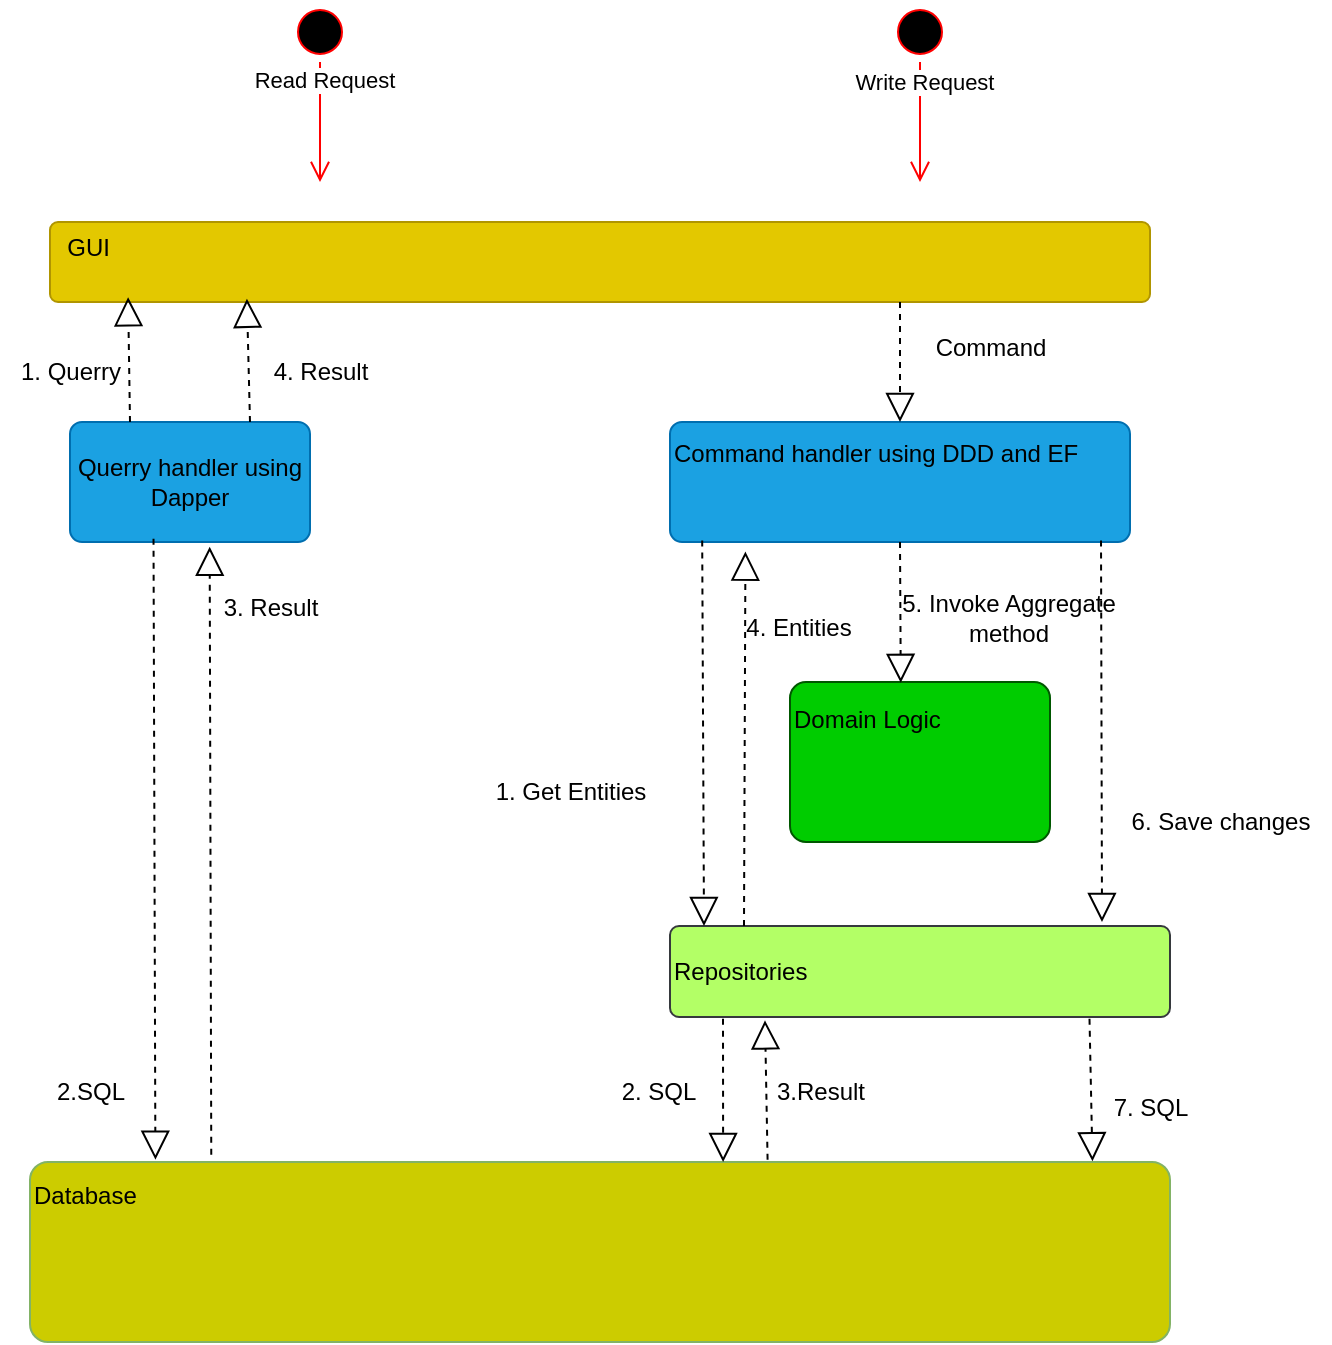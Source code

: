<mxfile version="28.2.4">
  <diagram id="BaAcngziUW9fRk0FJBrI" name="Bai 8">
    <mxGraphModel dx="1142" dy="464" grid="1" gridSize="10" guides="1" tooltips="1" connect="1" arrows="1" fold="1" page="1" pageScale="1" pageWidth="827" pageHeight="1169" math="0" shadow="0">
      <root>
        <mxCell id="0" />
        <mxCell id="1" parent="0" />
        <mxCell id="4b7WdvLhlvDWg46baUhU-2" value="" style="ellipse;html=1;shape=startState;fillColor=#000000;strokeColor=#ff0000;" parent="1" vertex="1">
          <mxGeometry x="250" y="100" width="30" height="30" as="geometry" />
        </mxCell>
        <mxCell id="4b7WdvLhlvDWg46baUhU-3" value="" style="edgeStyle=orthogonalEdgeStyle;html=1;verticalAlign=bottom;endArrow=open;endSize=8;strokeColor=#ff0000;rounded=0;" parent="1" source="4b7WdvLhlvDWg46baUhU-2" edge="1">
          <mxGeometry relative="1" as="geometry">
            <mxPoint x="265" y="190" as="targetPoint" />
          </mxGeometry>
        </mxCell>
        <mxCell id="4b7WdvLhlvDWg46baUhU-24" value="Read Request" style="edgeLabel;html=1;align=center;verticalAlign=middle;resizable=0;points=[];" parent="4b7WdvLhlvDWg46baUhU-3" vertex="1" connectable="0">
          <mxGeometry x="-0.696" y="2" relative="1" as="geometry">
            <mxPoint as="offset" />
          </mxGeometry>
        </mxCell>
        <mxCell id="4b7WdvLhlvDWg46baUhU-4" value="" style="ellipse;html=1;shape=startState;fillColor=#000000;strokeColor=#ff0000;" parent="1" vertex="1">
          <mxGeometry x="550" y="100" width="30" height="30" as="geometry" />
        </mxCell>
        <mxCell id="4b7WdvLhlvDWg46baUhU-5" value="" style="edgeStyle=orthogonalEdgeStyle;html=1;verticalAlign=bottom;endArrow=open;endSize=8;strokeColor=#ff0000;rounded=0;" parent="1" source="4b7WdvLhlvDWg46baUhU-4" edge="1">
          <mxGeometry relative="1" as="geometry">
            <mxPoint x="565" y="190" as="targetPoint" />
          </mxGeometry>
        </mxCell>
        <mxCell id="4b7WdvLhlvDWg46baUhU-25" value="Write Request" style="edgeLabel;html=1;align=center;verticalAlign=middle;resizable=0;points=[];" parent="4b7WdvLhlvDWg46baUhU-5" vertex="1" connectable="0">
          <mxGeometry x="-0.663" y="2" relative="1" as="geometry">
            <mxPoint as="offset" />
          </mxGeometry>
        </mxCell>
        <mxCell id="4b7WdvLhlvDWg46baUhU-6" value="&lt;div&gt;&lt;br&gt;&lt;/div&gt;&amp;nbsp; GUI&lt;div&gt;&lt;br&gt;&lt;/div&gt;&lt;div&gt;&lt;br&gt;&lt;/div&gt;" style="rounded=1;arcSize=10;whiteSpace=wrap;html=1;align=left;fillColor=#e3c800;fontColor=#000000;strokeColor=#B09500;" parent="1" vertex="1">
          <mxGeometry x="130" y="210" width="550" height="40" as="geometry" />
        </mxCell>
        <mxCell id="4b7WdvLhlvDWg46baUhU-7" value="&lt;font style=&quot;color: rgb(0, 0, 0);&quot;&gt;Querry handler using Dapper&lt;/font&gt;" style="rounded=1;arcSize=10;whiteSpace=wrap;html=1;align=center;fillColor=#1ba1e2;strokeColor=#006EAF;fontColor=#ffffff;" parent="1" vertex="1">
          <mxGeometry x="140" y="310" width="120" height="60" as="geometry" />
        </mxCell>
        <mxCell id="4b7WdvLhlvDWg46baUhU-8" value="&lt;font style=&quot;color: rgb(0, 0, 0);&quot;&gt;Command handler using DDD and EF&lt;/font&gt;&lt;div&gt;&lt;font style=&quot;color: rgb(0, 0, 0);&quot;&gt;&lt;br&gt;&lt;/font&gt;&lt;/div&gt;&lt;div&gt;&lt;br&gt;&lt;/div&gt;" style="rounded=1;arcSize=10;whiteSpace=wrap;html=1;align=left;fillColor=#1ba1e2;fontColor=#ffffff;strokeColor=#006EAF;" parent="1" vertex="1">
          <mxGeometry x="440" y="310" width="230" height="60" as="geometry" />
        </mxCell>
        <mxCell id="4b7WdvLhlvDWg46baUhU-9" value="&lt;font style=&quot;color: rgb(0, 0, 0);&quot;&gt;Domain Logic&lt;/font&gt;&lt;div&gt;&lt;font style=&quot;color: rgb(0, 0, 0);&quot;&gt;&lt;br&gt;&lt;/font&gt;&lt;/div&gt;&lt;div&gt;&lt;font style=&quot;color: rgb(0, 0, 0);&quot;&gt;&lt;br&gt;&lt;/font&gt;&lt;/div&gt;&lt;div&gt;&lt;br&gt;&lt;/div&gt;" style="rounded=1;arcSize=10;whiteSpace=wrap;html=1;align=left;fillColor=#00CC00;fontColor=#ffffff;strokeColor=#005700;" parent="1" vertex="1">
          <mxGeometry x="500" y="440" width="130" height="80" as="geometry" />
        </mxCell>
        <mxCell id="4b7WdvLhlvDWg46baUhU-10" value="Repositories" style="rounded=1;arcSize=10;whiteSpace=wrap;html=1;align=left;fillColor=#B3FF66;strokeColor=#36393d;gradientColor=none;" parent="1" vertex="1">
          <mxGeometry x="440" y="562" width="250" height="45.5" as="geometry" />
        </mxCell>
        <mxCell id="4b7WdvLhlvDWg46baUhU-11" value="Database&lt;div&gt;&lt;br&gt;&lt;/div&gt;&lt;div&gt;&lt;br&gt;&lt;/div&gt;&lt;div&gt;&lt;br&gt;&lt;/div&gt;&lt;div&gt;&lt;br&gt;&lt;/div&gt;" style="rounded=1;arcSize=10;whiteSpace=wrap;html=1;align=left;fillColor=#CCCC00;strokeColor=#82b366;" parent="1" vertex="1">
          <mxGeometry x="120" y="680" width="570" height="90" as="geometry" />
        </mxCell>
        <mxCell id="4b7WdvLhlvDWg46baUhU-12" value="" style="endArrow=block;dashed=1;endFill=0;endSize=12;html=1;rounded=0;exitX=0.25;exitY=0;exitDx=0;exitDy=0;entryX=0.071;entryY=0.94;entryDx=0;entryDy=0;entryPerimeter=0;" parent="1" source="4b7WdvLhlvDWg46baUhU-7" target="4b7WdvLhlvDWg46baUhU-6" edge="1">
          <mxGeometry width="160" relative="1" as="geometry">
            <mxPoint x="370" y="490" as="sourcePoint" />
            <mxPoint x="530" y="490" as="targetPoint" />
          </mxGeometry>
        </mxCell>
        <mxCell id="4b7WdvLhlvDWg46baUhU-13" value="" style="endArrow=block;dashed=1;endFill=0;endSize=12;html=1;rounded=0;exitX=0.75;exitY=0;exitDx=0;exitDy=0;entryX=0.179;entryY=0.96;entryDx=0;entryDy=0;entryPerimeter=0;" parent="1" source="4b7WdvLhlvDWg46baUhU-7" target="4b7WdvLhlvDWg46baUhU-6" edge="1">
          <mxGeometry width="160" relative="1" as="geometry">
            <mxPoint x="370" y="490" as="sourcePoint" />
            <mxPoint x="530" y="490" as="targetPoint" />
          </mxGeometry>
        </mxCell>
        <mxCell id="4b7WdvLhlvDWg46baUhU-14" value="" style="endArrow=block;dashed=1;endFill=0;endSize=12;html=1;rounded=0;entryX=0.5;entryY=0;entryDx=0;entryDy=0;" parent="1" target="4b7WdvLhlvDWg46baUhU-8" edge="1">
          <mxGeometry width="160" relative="1" as="geometry">
            <mxPoint x="555" y="250" as="sourcePoint" />
            <mxPoint x="530" y="490" as="targetPoint" />
          </mxGeometry>
        </mxCell>
        <mxCell id="4b7WdvLhlvDWg46baUhU-15" value="" style="endArrow=block;dashed=1;endFill=0;endSize=12;html=1;rounded=0;exitX=0.5;exitY=1;exitDx=0;exitDy=0;entryX=0.426;entryY=0.005;entryDx=0;entryDy=0;entryPerimeter=0;" parent="1" source="4b7WdvLhlvDWg46baUhU-8" target="4b7WdvLhlvDWg46baUhU-9" edge="1">
          <mxGeometry width="160" relative="1" as="geometry">
            <mxPoint x="370" y="490" as="sourcePoint" />
            <mxPoint x="530" y="490" as="targetPoint" />
          </mxGeometry>
        </mxCell>
        <mxCell id="4b7WdvLhlvDWg46baUhU-16" value="" style="endArrow=block;dashed=1;endFill=0;endSize=12;html=1;rounded=0;exitX=0.07;exitY=0.987;exitDx=0;exitDy=0;exitPerimeter=0;entryX=0.068;entryY=0;entryDx=0;entryDy=0;entryPerimeter=0;" parent="1" source="4b7WdvLhlvDWg46baUhU-8" target="4b7WdvLhlvDWg46baUhU-10" edge="1">
          <mxGeometry width="160" relative="1" as="geometry">
            <mxPoint x="370" y="490" as="sourcePoint" />
            <mxPoint x="530" y="490" as="targetPoint" />
          </mxGeometry>
        </mxCell>
        <mxCell id="4b7WdvLhlvDWg46baUhU-17" value="" style="endArrow=block;dashed=1;endFill=0;endSize=12;html=1;rounded=0;exitX=0.148;exitY=0;exitDx=0;exitDy=0;exitPerimeter=0;entryX=0.164;entryY=1.08;entryDx=0;entryDy=0;entryPerimeter=0;" parent="1" source="4b7WdvLhlvDWg46baUhU-10" target="4b7WdvLhlvDWg46baUhU-8" edge="1">
          <mxGeometry width="160" relative="1" as="geometry">
            <mxPoint x="370" y="490" as="sourcePoint" />
            <mxPoint x="530" y="490" as="targetPoint" />
          </mxGeometry>
        </mxCell>
        <mxCell id="4b7WdvLhlvDWg46baUhU-18" value="" style="endArrow=block;dashed=1;endFill=0;endSize=12;html=1;rounded=0;exitX=0.937;exitY=0.987;exitDx=0;exitDy=0;exitPerimeter=0;" parent="1" source="4b7WdvLhlvDWg46baUhU-8" edge="1">
          <mxGeometry width="160" relative="1" as="geometry">
            <mxPoint x="370" y="490" as="sourcePoint" />
            <mxPoint x="656" y="560" as="targetPoint" />
          </mxGeometry>
        </mxCell>
        <mxCell id="4b7WdvLhlvDWg46baUhU-19" value="" style="endArrow=block;dashed=1;endFill=0;endSize=12;html=1;rounded=0;exitX=0.348;exitY=0.973;exitDx=0;exitDy=0;exitPerimeter=0;entryX=0.11;entryY=-0.013;entryDx=0;entryDy=0;entryPerimeter=0;" parent="1" source="4b7WdvLhlvDWg46baUhU-7" target="4b7WdvLhlvDWg46baUhU-11" edge="1">
          <mxGeometry width="160" relative="1" as="geometry">
            <mxPoint x="370" y="490" as="sourcePoint" />
            <mxPoint x="530" y="490" as="targetPoint" />
          </mxGeometry>
        </mxCell>
        <mxCell id="4b7WdvLhlvDWg46baUhU-20" value="" style="endArrow=block;dashed=1;endFill=0;endSize=12;html=1;rounded=0;exitX=0.159;exitY=-0.04;exitDx=0;exitDy=0;exitPerimeter=0;entryX=0.582;entryY=1.04;entryDx=0;entryDy=0;entryPerimeter=0;" parent="1" source="4b7WdvLhlvDWg46baUhU-11" target="4b7WdvLhlvDWg46baUhU-7" edge="1">
          <mxGeometry width="160" relative="1" as="geometry">
            <mxPoint x="370" y="490" as="sourcePoint" />
            <mxPoint x="530" y="490" as="targetPoint" />
          </mxGeometry>
        </mxCell>
        <mxCell id="4b7WdvLhlvDWg46baUhU-21" value="" style="endArrow=block;dashed=1;endFill=0;endSize=12;html=1;rounded=0;exitX=0.106;exitY=1.02;exitDx=0;exitDy=0;exitPerimeter=0;entryX=0.608;entryY=0;entryDx=0;entryDy=0;entryPerimeter=0;" parent="1" source="4b7WdvLhlvDWg46baUhU-10" target="4b7WdvLhlvDWg46baUhU-11" edge="1">
          <mxGeometry width="160" relative="1" as="geometry">
            <mxPoint x="370" y="490" as="sourcePoint" />
            <mxPoint x="530" y="490" as="targetPoint" />
          </mxGeometry>
        </mxCell>
        <mxCell id="4b7WdvLhlvDWg46baUhU-22" value="" style="endArrow=block;dashed=1;endFill=0;endSize=12;html=1;rounded=0;exitX=0.647;exitY=-0.013;exitDx=0;exitDy=0;exitPerimeter=0;entryX=0.19;entryY=1.037;entryDx=0;entryDy=0;entryPerimeter=0;" parent="1" source="4b7WdvLhlvDWg46baUhU-11" target="4b7WdvLhlvDWg46baUhU-10" edge="1">
          <mxGeometry width="160" relative="1" as="geometry">
            <mxPoint x="370" y="490" as="sourcePoint" />
            <mxPoint x="530" y="490" as="targetPoint" />
          </mxGeometry>
        </mxCell>
        <mxCell id="4b7WdvLhlvDWg46baUhU-23" value="" style="endArrow=block;dashed=1;endFill=0;endSize=12;html=1;rounded=0;exitX=0.839;exitY=1.02;exitDx=0;exitDy=0;exitPerimeter=0;entryX=0.932;entryY=-0.004;entryDx=0;entryDy=0;entryPerimeter=0;" parent="1" source="4b7WdvLhlvDWg46baUhU-10" target="4b7WdvLhlvDWg46baUhU-11" edge="1">
          <mxGeometry width="160" relative="1" as="geometry">
            <mxPoint x="370" y="490" as="sourcePoint" />
            <mxPoint x="530" y="490" as="targetPoint" />
          </mxGeometry>
        </mxCell>
        <mxCell id="4b7WdvLhlvDWg46baUhU-26" value="1. Querry" style="text;html=1;align=center;verticalAlign=middle;resizable=0;points=[];autosize=1;strokeColor=none;fillColor=none;" parent="1" vertex="1">
          <mxGeometry x="105" y="270" width="70" height="30" as="geometry" />
        </mxCell>
        <mxCell id="4b7WdvLhlvDWg46baUhU-27" value="2.SQL" style="text;html=1;align=center;verticalAlign=middle;resizable=0;points=[];autosize=1;strokeColor=none;fillColor=none;" parent="1" vertex="1">
          <mxGeometry x="120" y="630" width="60" height="30" as="geometry" />
        </mxCell>
        <mxCell id="4b7WdvLhlvDWg46baUhU-28" value="3. Result" style="text;html=1;align=center;verticalAlign=middle;resizable=0;points=[];autosize=1;strokeColor=none;fillColor=none;" parent="1" vertex="1">
          <mxGeometry x="205" y="388" width="70" height="30" as="geometry" />
        </mxCell>
        <mxCell id="4b7WdvLhlvDWg46baUhU-29" value="4. Result" style="text;html=1;align=center;verticalAlign=middle;resizable=0;points=[];autosize=1;strokeColor=none;fillColor=none;" parent="1" vertex="1">
          <mxGeometry x="230" y="270" width="70" height="30" as="geometry" />
        </mxCell>
        <mxCell id="4b7WdvLhlvDWg46baUhU-30" value="Command" style="text;html=1;align=center;verticalAlign=middle;resizable=0;points=[];autosize=1;strokeColor=none;fillColor=none;" parent="1" vertex="1">
          <mxGeometry x="560" y="258" width="80" height="30" as="geometry" />
        </mxCell>
        <mxCell id="4b7WdvLhlvDWg46baUhU-31" value="1. Get Entities" style="text;html=1;align=center;verticalAlign=middle;resizable=0;points=[];autosize=1;strokeColor=none;fillColor=none;" parent="1" vertex="1">
          <mxGeometry x="340" y="480" width="100" height="30" as="geometry" />
        </mxCell>
        <mxCell id="4b7WdvLhlvDWg46baUhU-32" value="2. SQL" style="text;html=1;align=center;verticalAlign=middle;resizable=0;points=[];autosize=1;strokeColor=none;fillColor=none;" parent="1" vertex="1">
          <mxGeometry x="404" y="630" width="60" height="30" as="geometry" />
        </mxCell>
        <mxCell id="4b7WdvLhlvDWg46baUhU-33" value="3.Result" style="text;html=1;align=center;verticalAlign=middle;resizable=0;points=[];autosize=1;strokeColor=none;fillColor=none;" parent="1" vertex="1">
          <mxGeometry x="480" y="630" width="70" height="30" as="geometry" />
        </mxCell>
        <mxCell id="4b7WdvLhlvDWg46baUhU-34" value="4. Entities" style="text;html=1;align=center;verticalAlign=middle;resizable=0;points=[];autosize=1;strokeColor=none;fillColor=none;" parent="1" vertex="1">
          <mxGeometry x="464" y="398" width="80" height="30" as="geometry" />
        </mxCell>
        <mxCell id="4b7WdvLhlvDWg46baUhU-35" value="5. Invoke Aggregate&lt;div&gt;method&lt;/div&gt;" style="text;html=1;align=center;verticalAlign=middle;resizable=0;points=[];autosize=1;strokeColor=none;fillColor=none;" parent="1" vertex="1">
          <mxGeometry x="544" y="388" width="130" height="40" as="geometry" />
        </mxCell>
        <mxCell id="4b7WdvLhlvDWg46baUhU-36" value="6. Save changes" style="text;html=1;align=center;verticalAlign=middle;resizable=0;points=[];autosize=1;strokeColor=none;fillColor=none;" parent="1" vertex="1">
          <mxGeometry x="660" y="495" width="110" height="30" as="geometry" />
        </mxCell>
        <mxCell id="4b7WdvLhlvDWg46baUhU-37" value="7. SQL" style="text;html=1;align=center;verticalAlign=middle;resizable=0;points=[];autosize=1;strokeColor=none;fillColor=none;" parent="1" vertex="1">
          <mxGeometry x="650" y="638" width="60" height="30" as="geometry" />
        </mxCell>
      </root>
    </mxGraphModel>
  </diagram>
</mxfile>
